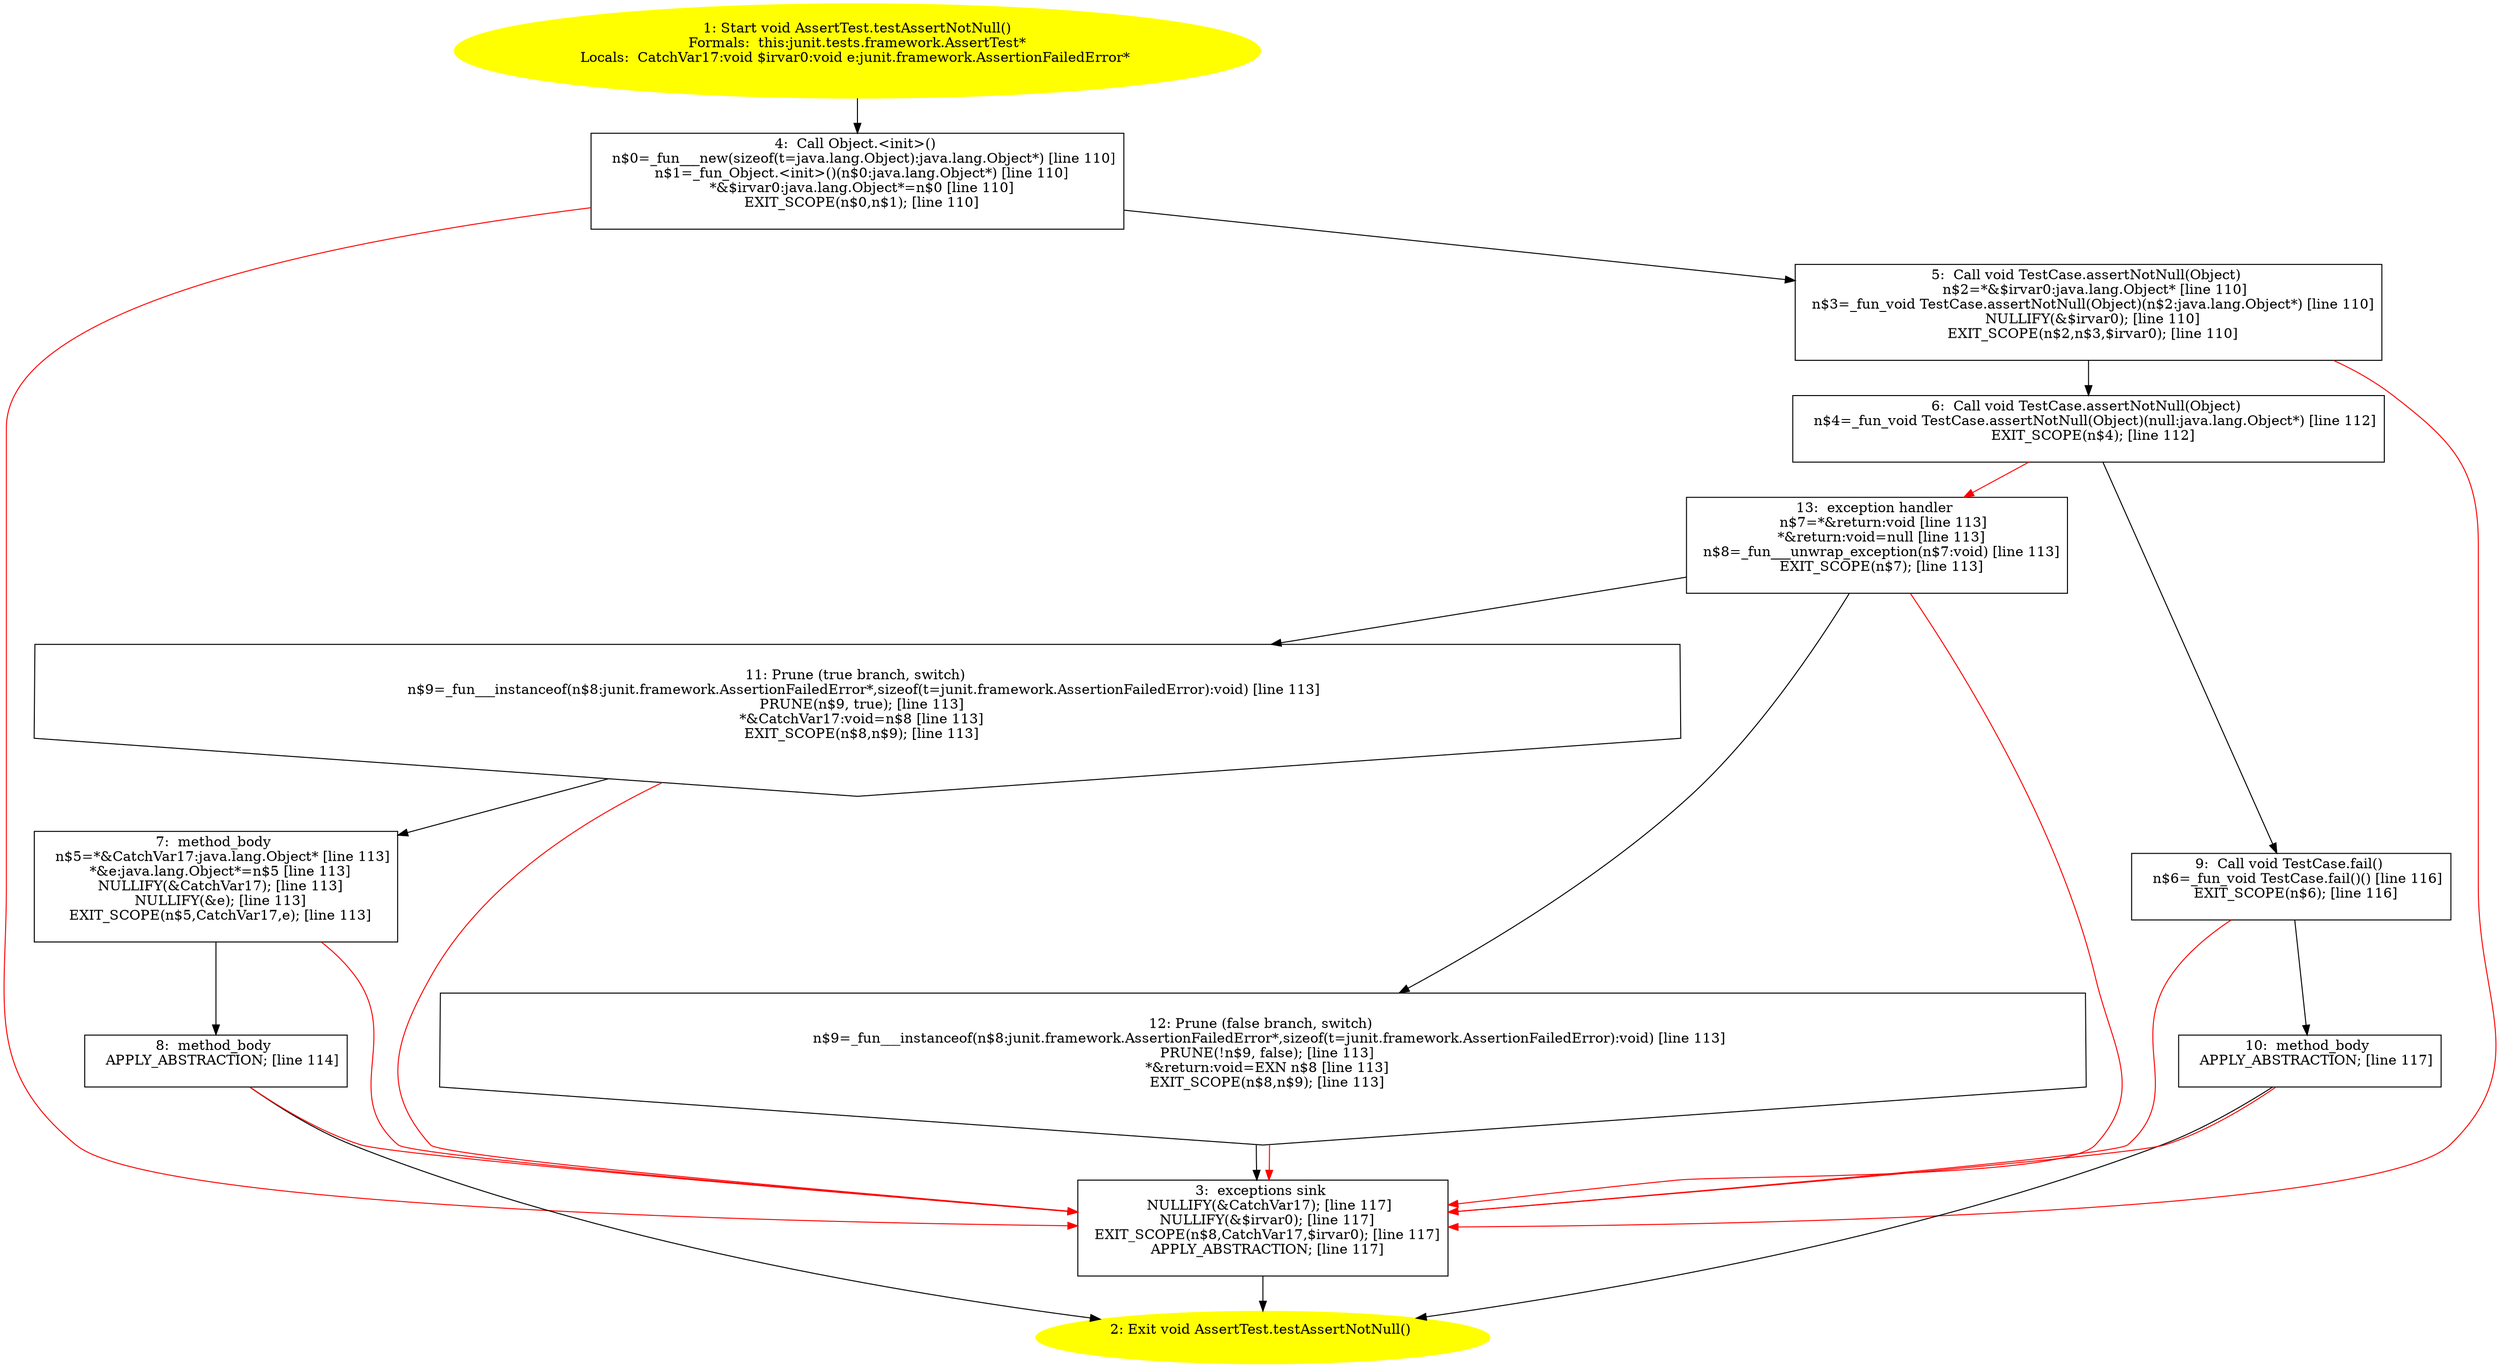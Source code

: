 /* @generated */
digraph cfg {
"junit.tests.framework.AssertTest.testAssertNotNull():void.44999a82d1d2ec1eab0d6f9e92e660ec_1" [label="1: Start void AssertTest.testAssertNotNull()\nFormals:  this:junit.tests.framework.AssertTest*\nLocals:  CatchVar17:void $irvar0:void e:junit.framework.AssertionFailedError* \n  " color=yellow style=filled]
	

	 "junit.tests.framework.AssertTest.testAssertNotNull():void.44999a82d1d2ec1eab0d6f9e92e660ec_1" -> "junit.tests.framework.AssertTest.testAssertNotNull():void.44999a82d1d2ec1eab0d6f9e92e660ec_4" ;
"junit.tests.framework.AssertTest.testAssertNotNull():void.44999a82d1d2ec1eab0d6f9e92e660ec_2" [label="2: Exit void AssertTest.testAssertNotNull() \n  " color=yellow style=filled]
	

"junit.tests.framework.AssertTest.testAssertNotNull():void.44999a82d1d2ec1eab0d6f9e92e660ec_3" [label="3:  exceptions sink \n   NULLIFY(&CatchVar17); [line 117]\n  NULLIFY(&$irvar0); [line 117]\n  EXIT_SCOPE(n$8,CatchVar17,$irvar0); [line 117]\n  APPLY_ABSTRACTION; [line 117]\n " shape="box"]
	

	 "junit.tests.framework.AssertTest.testAssertNotNull():void.44999a82d1d2ec1eab0d6f9e92e660ec_3" -> "junit.tests.framework.AssertTest.testAssertNotNull():void.44999a82d1d2ec1eab0d6f9e92e660ec_2" ;
"junit.tests.framework.AssertTest.testAssertNotNull():void.44999a82d1d2ec1eab0d6f9e92e660ec_4" [label="4:  Call Object.<init>() \n   n$0=_fun___new(sizeof(t=java.lang.Object):java.lang.Object*) [line 110]\n  n$1=_fun_Object.<init>()(n$0:java.lang.Object*) [line 110]\n  *&$irvar0:java.lang.Object*=n$0 [line 110]\n  EXIT_SCOPE(n$0,n$1); [line 110]\n " shape="box"]
	

	 "junit.tests.framework.AssertTest.testAssertNotNull():void.44999a82d1d2ec1eab0d6f9e92e660ec_4" -> "junit.tests.framework.AssertTest.testAssertNotNull():void.44999a82d1d2ec1eab0d6f9e92e660ec_5" ;
	 "junit.tests.framework.AssertTest.testAssertNotNull():void.44999a82d1d2ec1eab0d6f9e92e660ec_4" -> "junit.tests.framework.AssertTest.testAssertNotNull():void.44999a82d1d2ec1eab0d6f9e92e660ec_3" [color="red" ];
"junit.tests.framework.AssertTest.testAssertNotNull():void.44999a82d1d2ec1eab0d6f9e92e660ec_5" [label="5:  Call void TestCase.assertNotNull(Object) \n   n$2=*&$irvar0:java.lang.Object* [line 110]\n  n$3=_fun_void TestCase.assertNotNull(Object)(n$2:java.lang.Object*) [line 110]\n  NULLIFY(&$irvar0); [line 110]\n  EXIT_SCOPE(n$2,n$3,$irvar0); [line 110]\n " shape="box"]
	

	 "junit.tests.framework.AssertTest.testAssertNotNull():void.44999a82d1d2ec1eab0d6f9e92e660ec_5" -> "junit.tests.framework.AssertTest.testAssertNotNull():void.44999a82d1d2ec1eab0d6f9e92e660ec_6" ;
	 "junit.tests.framework.AssertTest.testAssertNotNull():void.44999a82d1d2ec1eab0d6f9e92e660ec_5" -> "junit.tests.framework.AssertTest.testAssertNotNull():void.44999a82d1d2ec1eab0d6f9e92e660ec_3" [color="red" ];
"junit.tests.framework.AssertTest.testAssertNotNull():void.44999a82d1d2ec1eab0d6f9e92e660ec_6" [label="6:  Call void TestCase.assertNotNull(Object) \n   n$4=_fun_void TestCase.assertNotNull(Object)(null:java.lang.Object*) [line 112]\n  EXIT_SCOPE(n$4); [line 112]\n " shape="box"]
	

	 "junit.tests.framework.AssertTest.testAssertNotNull():void.44999a82d1d2ec1eab0d6f9e92e660ec_6" -> "junit.tests.framework.AssertTest.testAssertNotNull():void.44999a82d1d2ec1eab0d6f9e92e660ec_9" ;
	 "junit.tests.framework.AssertTest.testAssertNotNull():void.44999a82d1d2ec1eab0d6f9e92e660ec_6" -> "junit.tests.framework.AssertTest.testAssertNotNull():void.44999a82d1d2ec1eab0d6f9e92e660ec_13" [color="red" ];
"junit.tests.framework.AssertTest.testAssertNotNull():void.44999a82d1d2ec1eab0d6f9e92e660ec_7" [label="7:  method_body \n   n$5=*&CatchVar17:java.lang.Object* [line 113]\n  *&e:java.lang.Object*=n$5 [line 113]\n  NULLIFY(&CatchVar17); [line 113]\n  NULLIFY(&e); [line 113]\n  EXIT_SCOPE(n$5,CatchVar17,e); [line 113]\n " shape="box"]
	

	 "junit.tests.framework.AssertTest.testAssertNotNull():void.44999a82d1d2ec1eab0d6f9e92e660ec_7" -> "junit.tests.framework.AssertTest.testAssertNotNull():void.44999a82d1d2ec1eab0d6f9e92e660ec_8" ;
	 "junit.tests.framework.AssertTest.testAssertNotNull():void.44999a82d1d2ec1eab0d6f9e92e660ec_7" -> "junit.tests.framework.AssertTest.testAssertNotNull():void.44999a82d1d2ec1eab0d6f9e92e660ec_3" [color="red" ];
"junit.tests.framework.AssertTest.testAssertNotNull():void.44999a82d1d2ec1eab0d6f9e92e660ec_8" [label="8:  method_body \n   APPLY_ABSTRACTION; [line 114]\n " shape="box"]
	

	 "junit.tests.framework.AssertTest.testAssertNotNull():void.44999a82d1d2ec1eab0d6f9e92e660ec_8" -> "junit.tests.framework.AssertTest.testAssertNotNull():void.44999a82d1d2ec1eab0d6f9e92e660ec_2" ;
	 "junit.tests.framework.AssertTest.testAssertNotNull():void.44999a82d1d2ec1eab0d6f9e92e660ec_8" -> "junit.tests.framework.AssertTest.testAssertNotNull():void.44999a82d1d2ec1eab0d6f9e92e660ec_3" [color="red" ];
"junit.tests.framework.AssertTest.testAssertNotNull():void.44999a82d1d2ec1eab0d6f9e92e660ec_9" [label="9:  Call void TestCase.fail() \n   n$6=_fun_void TestCase.fail()() [line 116]\n  EXIT_SCOPE(n$6); [line 116]\n " shape="box"]
	

	 "junit.tests.framework.AssertTest.testAssertNotNull():void.44999a82d1d2ec1eab0d6f9e92e660ec_9" -> "junit.tests.framework.AssertTest.testAssertNotNull():void.44999a82d1d2ec1eab0d6f9e92e660ec_10" ;
	 "junit.tests.framework.AssertTest.testAssertNotNull():void.44999a82d1d2ec1eab0d6f9e92e660ec_9" -> "junit.tests.framework.AssertTest.testAssertNotNull():void.44999a82d1d2ec1eab0d6f9e92e660ec_3" [color="red" ];
"junit.tests.framework.AssertTest.testAssertNotNull():void.44999a82d1d2ec1eab0d6f9e92e660ec_10" [label="10:  method_body \n   APPLY_ABSTRACTION; [line 117]\n " shape="box"]
	

	 "junit.tests.framework.AssertTest.testAssertNotNull():void.44999a82d1d2ec1eab0d6f9e92e660ec_10" -> "junit.tests.framework.AssertTest.testAssertNotNull():void.44999a82d1d2ec1eab0d6f9e92e660ec_2" ;
	 "junit.tests.framework.AssertTest.testAssertNotNull():void.44999a82d1d2ec1eab0d6f9e92e660ec_10" -> "junit.tests.framework.AssertTest.testAssertNotNull():void.44999a82d1d2ec1eab0d6f9e92e660ec_3" [color="red" ];
"junit.tests.framework.AssertTest.testAssertNotNull():void.44999a82d1d2ec1eab0d6f9e92e660ec_11" [label="11: Prune (true branch, switch) \n   n$9=_fun___instanceof(n$8:junit.framework.AssertionFailedError*,sizeof(t=junit.framework.AssertionFailedError):void) [line 113]\n  PRUNE(n$9, true); [line 113]\n  *&CatchVar17:void=n$8 [line 113]\n  EXIT_SCOPE(n$8,n$9); [line 113]\n " shape="invhouse"]
	

	 "junit.tests.framework.AssertTest.testAssertNotNull():void.44999a82d1d2ec1eab0d6f9e92e660ec_11" -> "junit.tests.framework.AssertTest.testAssertNotNull():void.44999a82d1d2ec1eab0d6f9e92e660ec_7" ;
	 "junit.tests.framework.AssertTest.testAssertNotNull():void.44999a82d1d2ec1eab0d6f9e92e660ec_11" -> "junit.tests.framework.AssertTest.testAssertNotNull():void.44999a82d1d2ec1eab0d6f9e92e660ec_3" [color="red" ];
"junit.tests.framework.AssertTest.testAssertNotNull():void.44999a82d1d2ec1eab0d6f9e92e660ec_12" [label="12: Prune (false branch, switch) \n   n$9=_fun___instanceof(n$8:junit.framework.AssertionFailedError*,sizeof(t=junit.framework.AssertionFailedError):void) [line 113]\n  PRUNE(!n$9, false); [line 113]\n  *&return:void=EXN n$8 [line 113]\n  EXIT_SCOPE(n$8,n$9); [line 113]\n " shape="invhouse"]
	

	 "junit.tests.framework.AssertTest.testAssertNotNull():void.44999a82d1d2ec1eab0d6f9e92e660ec_12" -> "junit.tests.framework.AssertTest.testAssertNotNull():void.44999a82d1d2ec1eab0d6f9e92e660ec_3" ;
	 "junit.tests.framework.AssertTest.testAssertNotNull():void.44999a82d1d2ec1eab0d6f9e92e660ec_12" -> "junit.tests.framework.AssertTest.testAssertNotNull():void.44999a82d1d2ec1eab0d6f9e92e660ec_3" [color="red" ];
"junit.tests.framework.AssertTest.testAssertNotNull():void.44999a82d1d2ec1eab0d6f9e92e660ec_13" [label="13:  exception handler \n   n$7=*&return:void [line 113]\n  *&return:void=null [line 113]\n  n$8=_fun___unwrap_exception(n$7:void) [line 113]\n  EXIT_SCOPE(n$7); [line 113]\n " shape="box"]
	

	 "junit.tests.framework.AssertTest.testAssertNotNull():void.44999a82d1d2ec1eab0d6f9e92e660ec_13" -> "junit.tests.framework.AssertTest.testAssertNotNull():void.44999a82d1d2ec1eab0d6f9e92e660ec_11" ;
	 "junit.tests.framework.AssertTest.testAssertNotNull():void.44999a82d1d2ec1eab0d6f9e92e660ec_13" -> "junit.tests.framework.AssertTest.testAssertNotNull():void.44999a82d1d2ec1eab0d6f9e92e660ec_12" ;
	 "junit.tests.framework.AssertTest.testAssertNotNull():void.44999a82d1d2ec1eab0d6f9e92e660ec_13" -> "junit.tests.framework.AssertTest.testAssertNotNull():void.44999a82d1d2ec1eab0d6f9e92e660ec_3" [color="red" ];
}
